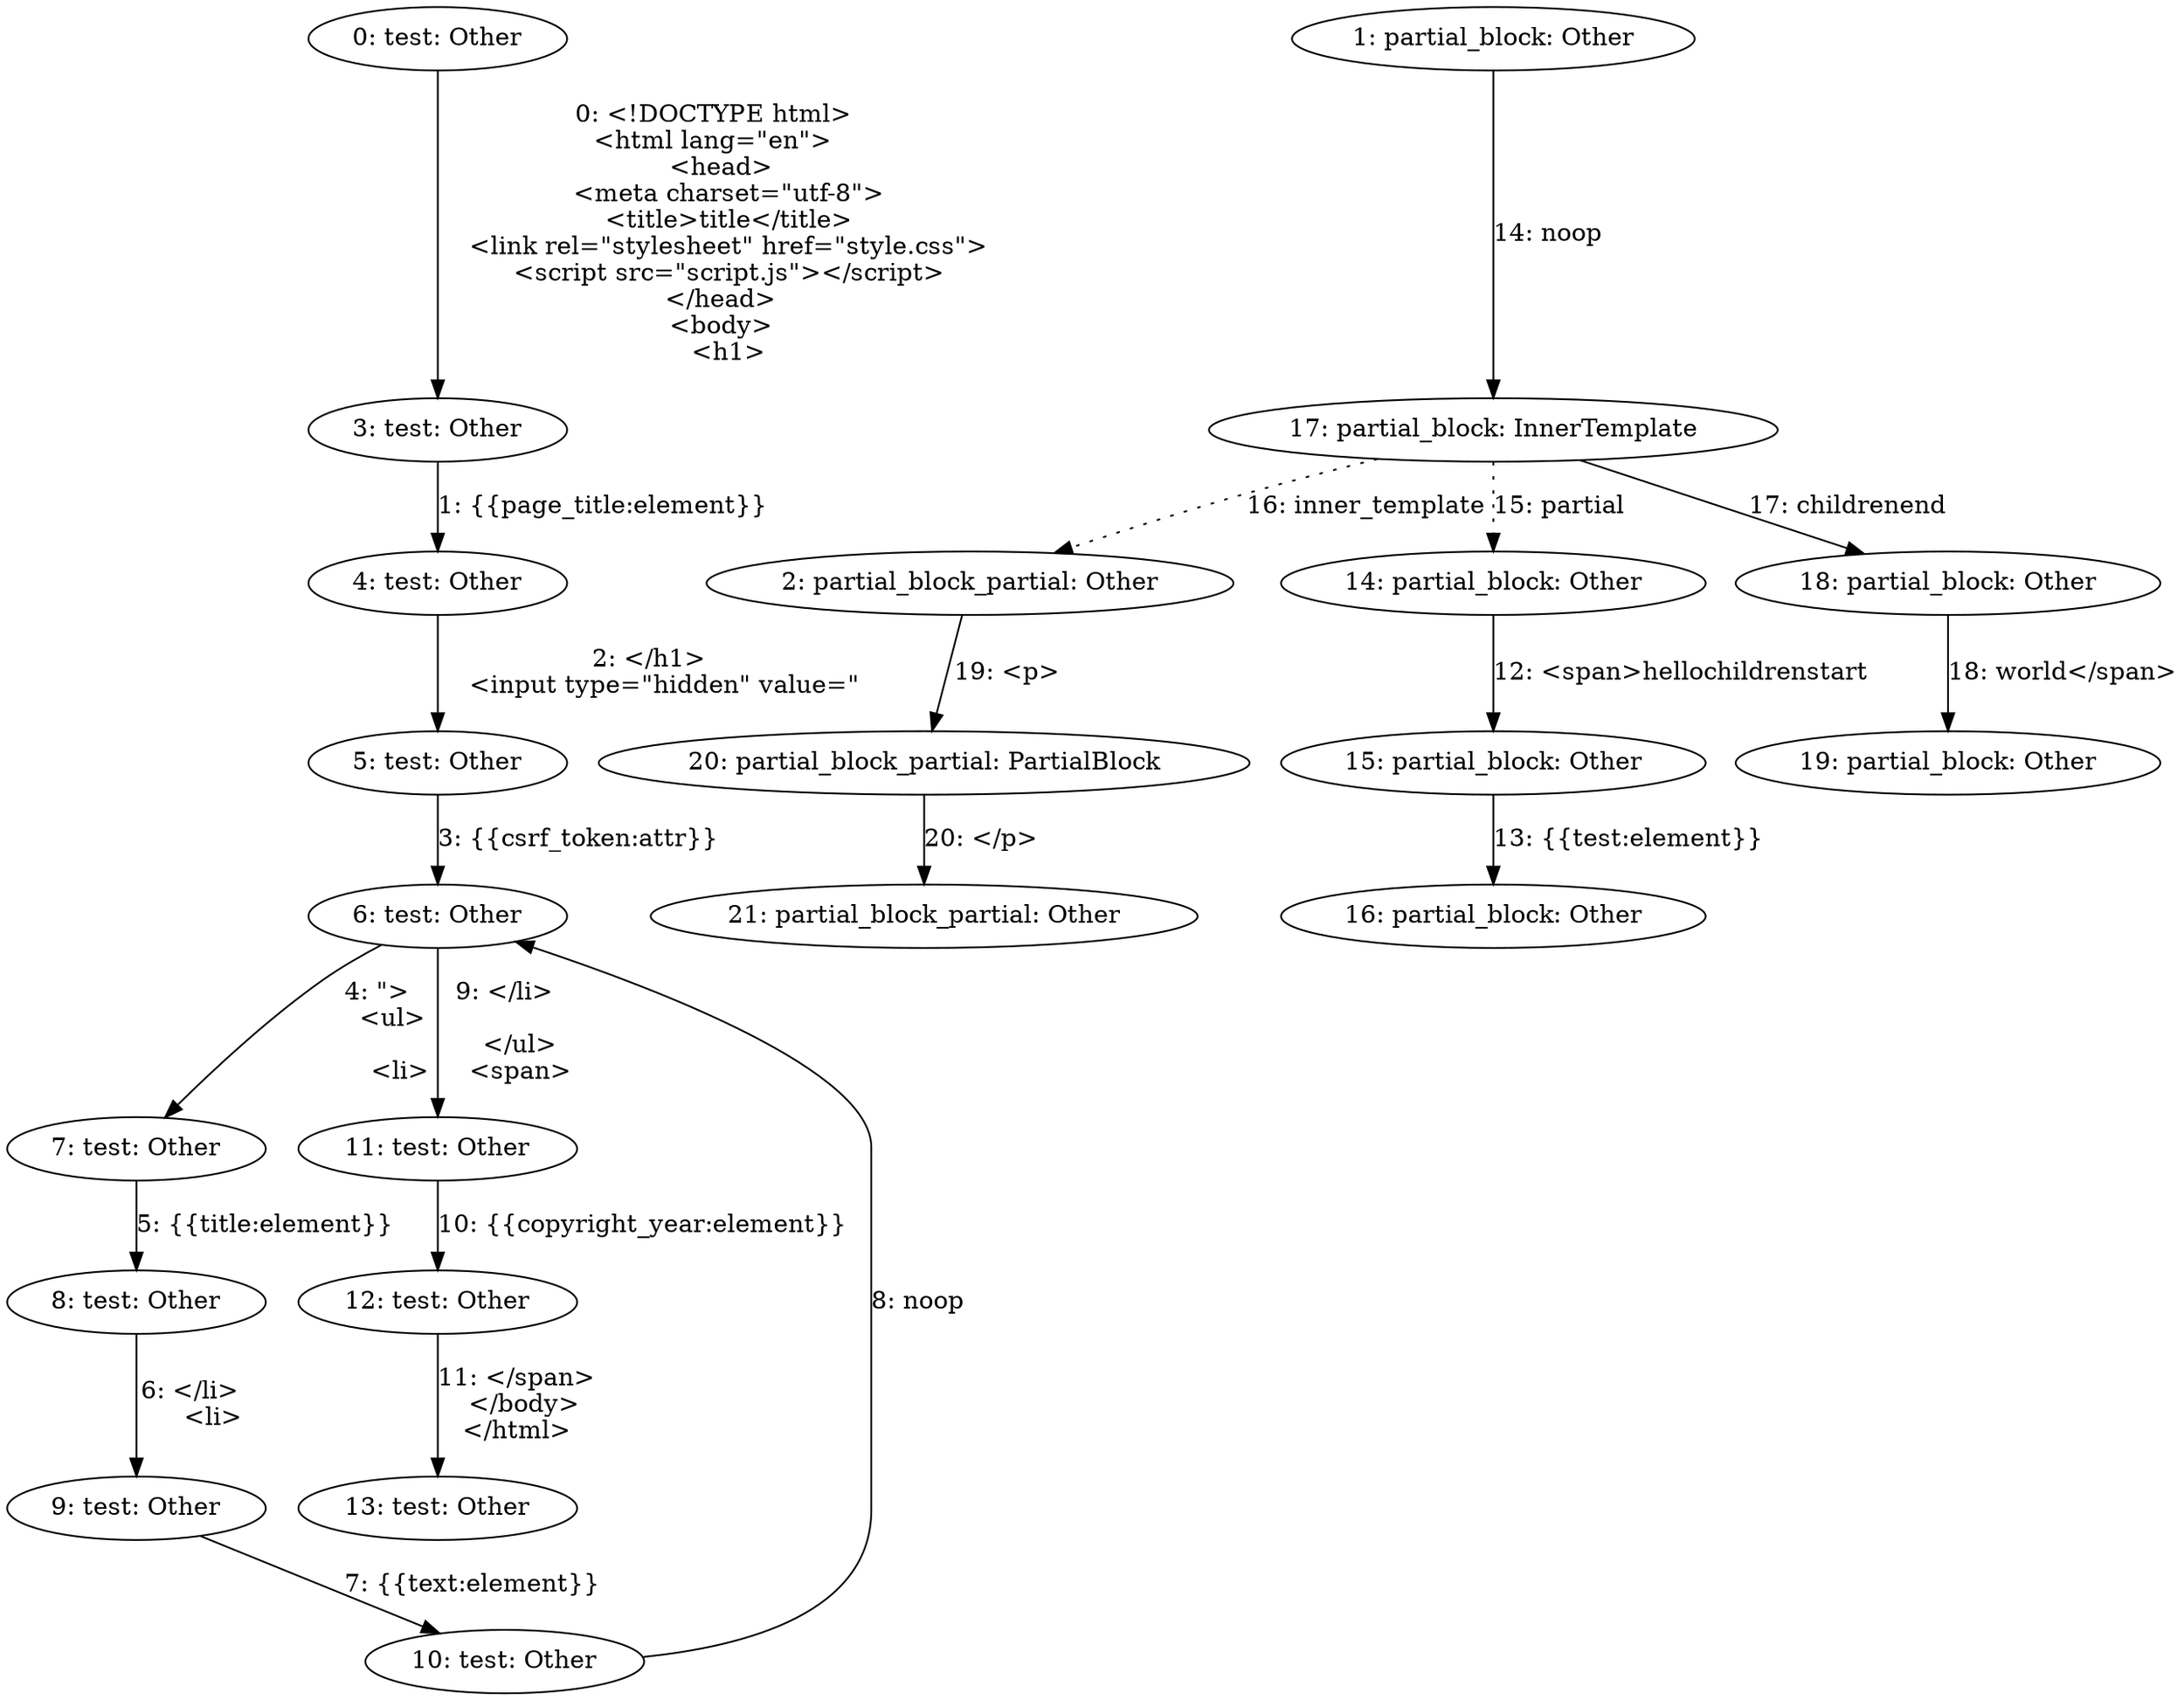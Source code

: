 digraph {
    0 [ label = "0: test: Other"]
    1 [ label = "1: partial_block: Other"]
    2 [ label = "2: partial_block_partial: Other"]
    3 [ label = "3: test: Other"]
    4 [ label = "4: test: Other"]
    5 [ label = "5: test: Other"]
    6 [ label = "6: test: Other"]
    7 [ label = "7: test: Other"]
    8 [ label = "8: test: Other"]
    9 [ label = "9: test: Other"]
    10 [ label = "10: test: Other"]
    11 [ label = "11: test: Other"]
    12 [ label = "12: test: Other"]
    13 [ label = "13: test: Other"]
    14 [ label = "14: partial_block: Other"]
    15 [ label = "15: partial_block: Other"]
    16 [ label = "16: partial_block: Other"]
    17 [ label = "17: partial_block: InnerTemplate"]
    18 [ label = "18: partial_block: Other"]
    19 [ label = "19: partial_block: Other"]
    20 [ label = "20: partial_block_partial: PartialBlock"]
    21 [ label = "21: partial_block_partial: Other"]
    0 -> 3 [ label = "0: <!DOCTYPE html>
<html lang=\"en\">
  <head>
    <meta charset=\"utf-8\">
    <title>title</title>
    <link rel=\"stylesheet\" href=\"style.css\">
    <script src=\"script.js\"></script>
  </head>
  <body>
    <h1>"]
    3 -> 4 [ label = "1: {{page_title:element}}"]
    4 -> 5 [ label = "2: </h1>
    <input type=\"hidden\" value=\""]
    5 -> 6 [ label = "3: {{csrf_token:attr}}"]
    6 -> 7 [ label = "4: \">
    <ul>
    
      <li>"]
    7 -> 8 [ label = "5: {{title:element}}"]
    8 -> 9 [ label = "6: </li>
      <li>"]
    9 -> 10 [ label = "7: {{text:element}}"]
    10 -> 6 [ label = "8: noop"]
    6 -> 11 [ label = "9: </li>
    
    </ul>
    <span>"]
    11 -> 12 [ label = "10: {{copyright_year:element}}"]
    12 -> 13 [ label = "11: </span>
  </body>
</html>"]
    14 -> 15 [ label = "12: <span>hellochildrenstart"]
    15 -> 16 [ label = "13: {{test:element}}"]
    1 -> 17 [ label = "14: noop"]
    17 -> 14 [ label = "15: partial" style = dotted]
    17 -> 2 [ label = "16: inner_template" style = dotted]
    17 -> 18 [ label = "17: childrenend"]
    18 -> 19 [ label = "18: world</span>"]
    2 -> 20 [ label = "19: <p>"]
    20 -> 21 [ label = "20: </p>"]
}
